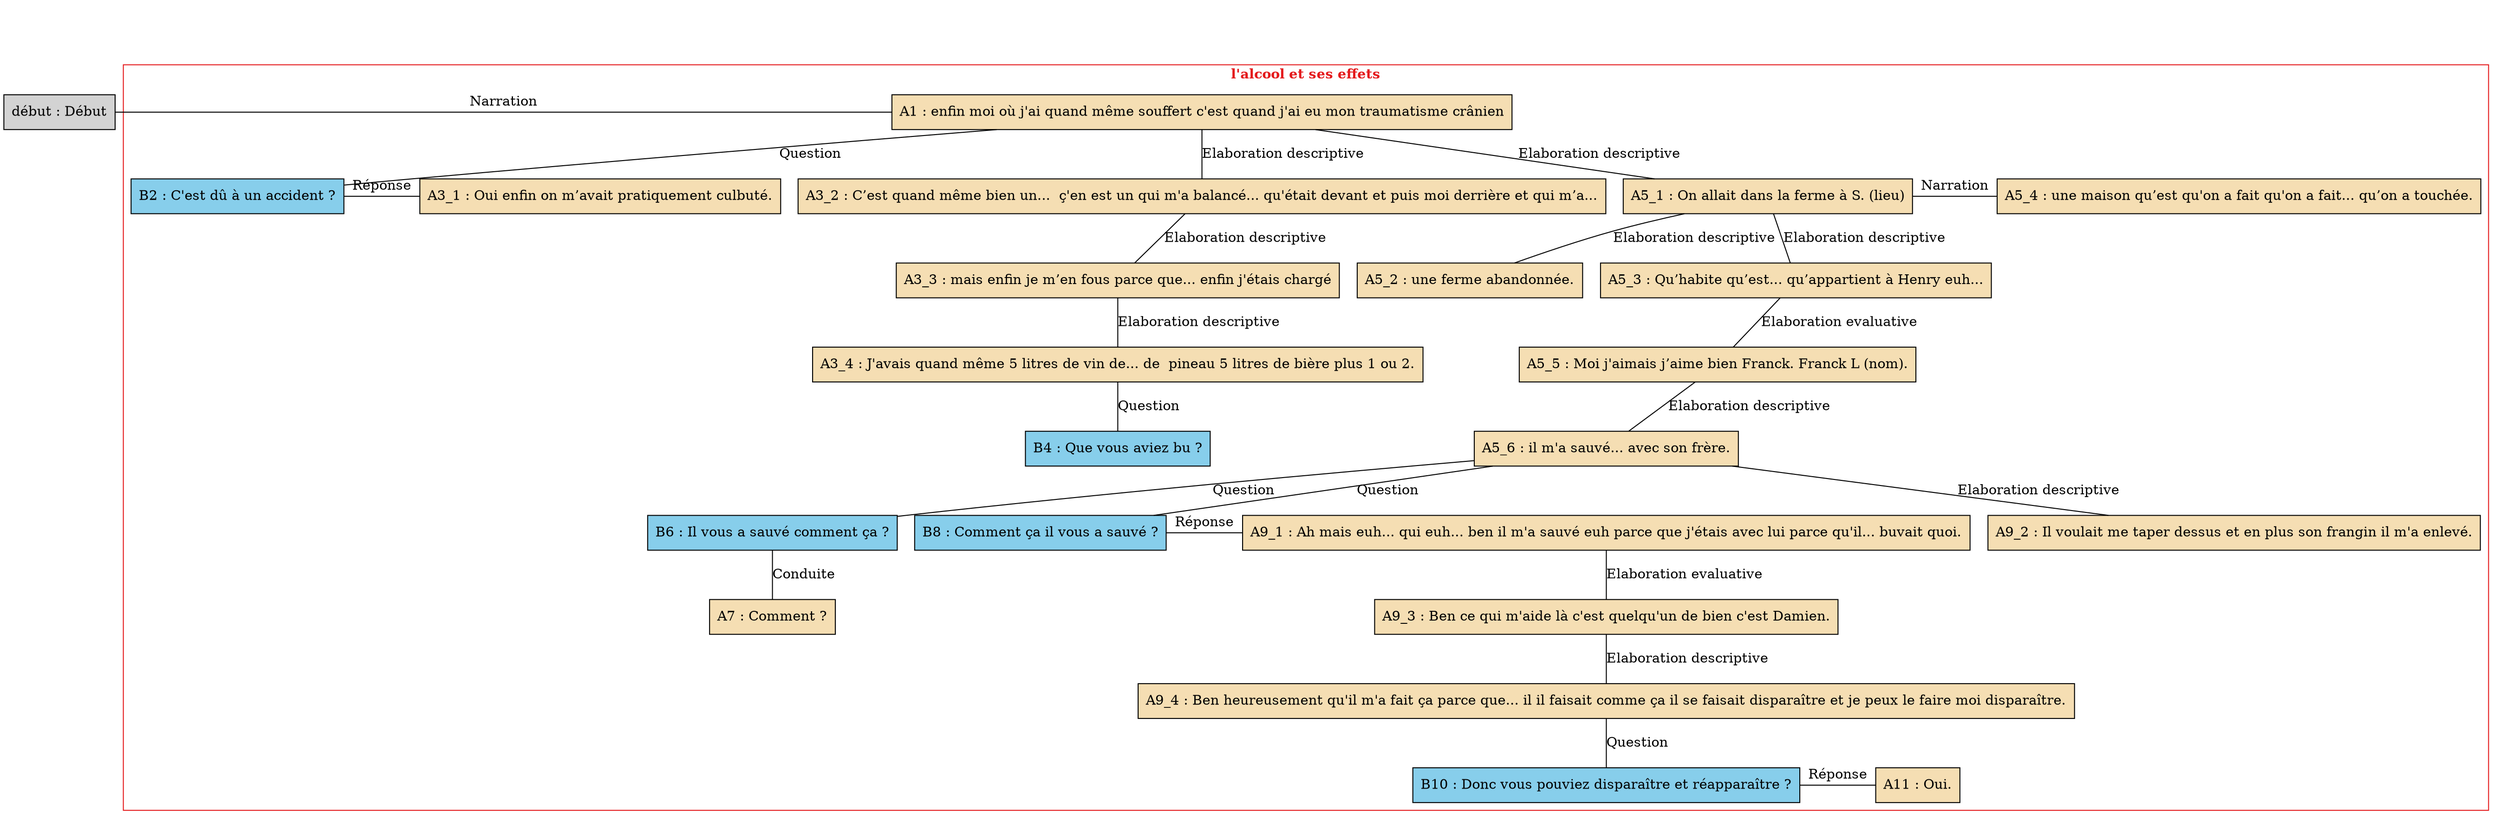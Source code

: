 digraph C04 {
	node [shape=box style=filled]
	newrank=true
	zero [style=invis]
	"début" [label="début : Début"]
	A1 [label="A1 : enfin moi où j'ai quand même souffert c'est quand j'ai eu mon traumatisme crânien" fillcolor=wheat]
	B2 [label="B2 : C'est dû à un accident ?" fillcolor=skyblue]
	A3_1 [label="A3_1 : Oui enfin on m’avait pratiquement culbuté." fillcolor=wheat]
	A3_2 [label="A3_2 : C’est quand même bien un...  ç'en est un qui m'a balancé... qu'était devant et puis moi derrière et qui m’a..." fillcolor=wheat]
	A3_3 [label="A3_3 : mais enfin je m’en fous parce que... enfin j'étais chargé" fillcolor=wheat]
	A3_4 [label="A3_4 : J'avais quand même 5 litres de vin de... de  pineau 5 litres de bière plus 1 ou 2." fillcolor=wheat]
	B4 [label="B4 : Que vous aviez bu ?" fillcolor=skyblue]
	A5_1 [label="A5_1 : On allait dans la ferme à S. (lieu)" fillcolor=wheat]
	A5_2 [label="A5_2 : une ferme abandonnée." fillcolor=wheat]
	A5_3 [label="A5_3 : Qu’habite qu’est... qu’appartient à Henry euh..." fillcolor=wheat]
	A5_4 [label="A5_4 : une maison qu’est qu'on a fait qu'on a fait... qu’on a touchée." fillcolor=wheat]
	A5_5 [label="A5_5 : Moi j'aimais j’aime bien Franck. Franck L (nom)." fillcolor=wheat]
	A5_6 [label="A5_6 : il m'a sauvé... avec son frère." fillcolor=wheat]
	B6 [label="B6 : Il vous a sauvé comment ça ?" fillcolor=skyblue]
	A7 [label="A7 : Comment ?" fillcolor=wheat]
	B8 [label="B8 : Comment ça il vous a sauvé ?" fillcolor=skyblue]
	A9_1 [label="A9_1 : Ah mais euh... qui euh... ben il m'a sauvé euh parce que j'étais avec lui parce qu'il... buvait quoi." fillcolor=wheat]
	A9_2 [label="A9_2 : Il voulait me taper dessus et en plus son frangin il m'a enlevé." fillcolor=wheat]
	A9_3 [label="A9_3 : Ben ce qui m'aide là c'est quelqu'un de bien c'est Damien." fillcolor=wheat]
	A9_4 [label="A9_4 : Ben heureusement qu'il m'a fait ça parce que... il il faisait comme ça il se faisait disparaître et je peux le faire moi disparaître." fillcolor=wheat]
	B10 [label="B10 : Donc vous pouviez disparaître et réapparaître ?" fillcolor=skyblue]
	A11 [label="A11 : Oui." fillcolor=wheat]
	zero -> "début" [label="" style=invis]
	zero -> A1 [style=invis weight=1]
	"début" -> A1 [label=Narration constraint=false dir=none]
	A1 -> B2 [label=Question dir=none weight=2]
	A1 -> A3_1 [style=invis weight=1]
	B2 -> A3_1 [label="Réponse" constraint=false dir=none]
	A1 -> A3_2 [label="Elaboration descriptive" dir=none weight=2]
	A3_2 -> A3_3 [label="Elaboration descriptive" dir=none weight=2]
	A3_3 -> A3_4 [label="Elaboration descriptive" dir=none weight=2]
	A3_4 -> B4 [label=Question dir=none weight=2]
	A1 -> A5_1 [label="Elaboration descriptive" dir=none weight=2]
	A5_1 -> A5_2 [label="Elaboration descriptive" dir=none weight=2]
	A5_1 -> A5_3 [label="Elaboration descriptive" dir=none weight=2]
	A1 -> A5_4 [style=invis weight=1]
	A5_1 -> A5_4 [label=Narration constraint=false dir=none]
	A5_3 -> A5_5 [label="Elaboration evaluative" dir=none weight=2]
	A5_5 -> A5_6 [label="Elaboration descriptive" dir=none weight=2]
	A5_6 -> B6 [label=Question dir=none weight=2]
	B6 -> A7 [label=Conduite dir=none weight=2]
	A5_6 -> B8 [label=Question dir=none weight=2]
	A5_6 -> A9_1 [style=invis weight=1]
	B8 -> A9_1 [label="Réponse" constraint=false dir=none]
	A5_6 -> A9_2 [label="Elaboration descriptive" dir=none weight=2]
	A9_1 -> A9_3 [label="Elaboration evaluative" dir=none weight=2]
	A9_3 -> A9_4 [label="Elaboration descriptive" dir=none weight=2]
	A9_4 -> B10 [label=Question dir=none weight=2]
	A9_4 -> A11 [style=invis weight=1]
	B10 -> A11 [label="Réponse" constraint=false dir=none]
	subgraph cluster_1 {
		label=<<B>l'alcool et ses effets</B>>
		colorscheme=set19
		color=1
		fontcolor=1
		A1
		B2
		A3_1
		A3_2
		A3_3
		A3_4
		B4
		A5_1
		A5_2
		A5_3
		A5_4
		A5_5
		A5_6
		B6
		A7
		B8
		A9_1
		A9_2
		A9_3
		A9_4
		B10
		A11
	}
}
